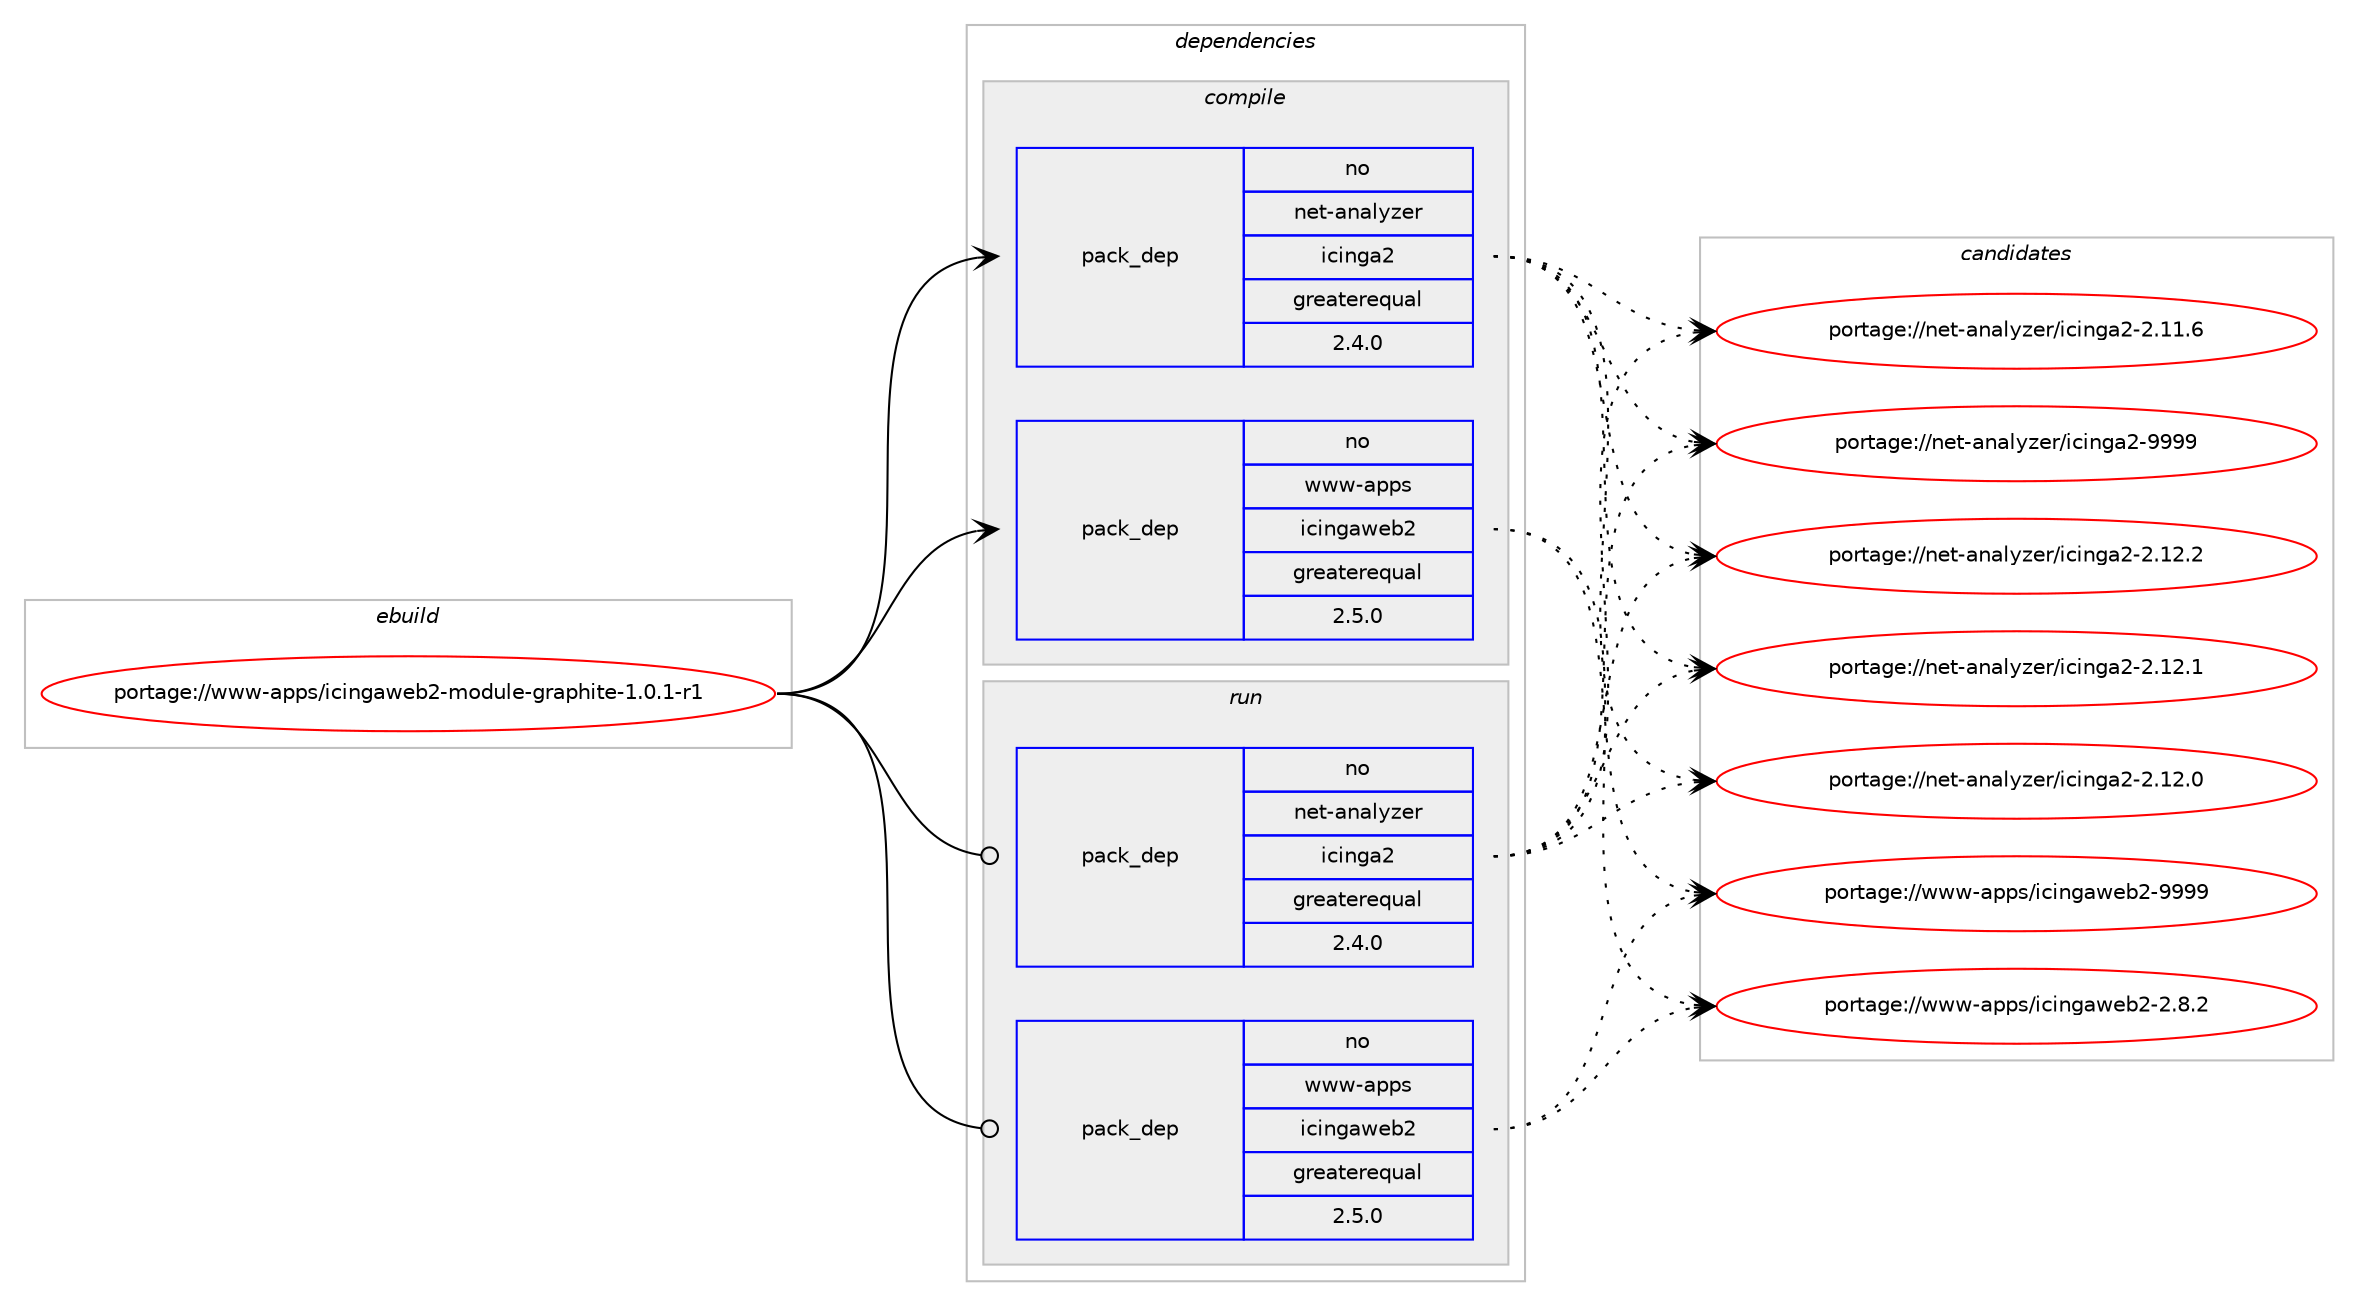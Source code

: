 digraph prolog {

# *************
# Graph options
# *************

newrank=true;
concentrate=true;
compound=true;
graph [rankdir=LR,fontname=Helvetica,fontsize=10,ranksep=1.5];#, ranksep=2.5, nodesep=0.2];
edge  [arrowhead=vee];
node  [fontname=Helvetica,fontsize=10];

# **********
# The ebuild
# **********

subgraph cluster_leftcol {
color=gray;
rank=same;
label=<<i>ebuild</i>>;
id [label="portage://www-apps/icingaweb2-module-graphite-1.0.1-r1", color=red, width=4, href="../www-apps/icingaweb2-module-graphite-1.0.1-r1.svg"];
}

# ****************
# The dependencies
# ****************

subgraph cluster_midcol {
color=gray;
label=<<i>dependencies</i>>;
subgraph cluster_compile {
fillcolor="#eeeeee";
style=filled;
label=<<i>compile</i>>;
subgraph pack1184 {
dependency1318 [label=<<TABLE BORDER="0" CELLBORDER="1" CELLSPACING="0" CELLPADDING="4" WIDTH="220"><TR><TD ROWSPAN="6" CELLPADDING="30">pack_dep</TD></TR><TR><TD WIDTH="110">no</TD></TR><TR><TD>net-analyzer</TD></TR><TR><TD>icinga2</TD></TR><TR><TD>greaterequal</TD></TR><TR><TD>2.4.0</TD></TR></TABLE>>, shape=none, color=blue];
}
id:e -> dependency1318:w [weight=20,style="solid",arrowhead="vee"];
subgraph pack1185 {
dependency1319 [label=<<TABLE BORDER="0" CELLBORDER="1" CELLSPACING="0" CELLPADDING="4" WIDTH="220"><TR><TD ROWSPAN="6" CELLPADDING="30">pack_dep</TD></TR><TR><TD WIDTH="110">no</TD></TR><TR><TD>www-apps</TD></TR><TR><TD>icingaweb2</TD></TR><TR><TD>greaterequal</TD></TR><TR><TD>2.5.0</TD></TR></TABLE>>, shape=none, color=blue];
}
id:e -> dependency1319:w [weight=20,style="solid",arrowhead="vee"];
}
subgraph cluster_compileandrun {
fillcolor="#eeeeee";
style=filled;
label=<<i>compile and run</i>>;
}
subgraph cluster_run {
fillcolor="#eeeeee";
style=filled;
label=<<i>run</i>>;
subgraph pack1186 {
dependency1320 [label=<<TABLE BORDER="0" CELLBORDER="1" CELLSPACING="0" CELLPADDING="4" WIDTH="220"><TR><TD ROWSPAN="6" CELLPADDING="30">pack_dep</TD></TR><TR><TD WIDTH="110">no</TD></TR><TR><TD>net-analyzer</TD></TR><TR><TD>icinga2</TD></TR><TR><TD>greaterequal</TD></TR><TR><TD>2.4.0</TD></TR></TABLE>>, shape=none, color=blue];
}
id:e -> dependency1320:w [weight=20,style="solid",arrowhead="odot"];
subgraph pack1187 {
dependency1321 [label=<<TABLE BORDER="0" CELLBORDER="1" CELLSPACING="0" CELLPADDING="4" WIDTH="220"><TR><TD ROWSPAN="6" CELLPADDING="30">pack_dep</TD></TR><TR><TD WIDTH="110">no</TD></TR><TR><TD>www-apps</TD></TR><TR><TD>icingaweb2</TD></TR><TR><TD>greaterequal</TD></TR><TR><TD>2.5.0</TD></TR></TABLE>>, shape=none, color=blue];
}
id:e -> dependency1321:w [weight=20,style="solid",arrowhead="odot"];
}
}

# **************
# The candidates
# **************

subgraph cluster_choices {
rank=same;
color=gray;
label=<<i>candidates</i>>;

subgraph choice1184 {
color=black;
nodesep=1;
choice110101116459711097108121122101114471059910511010397504557575757 [label="portage://net-analyzer/icinga2-9999", color=red, width=4,href="../net-analyzer/icinga2-9999.svg"];
choice1101011164597110971081211221011144710599105110103975045504649504650 [label="portage://net-analyzer/icinga2-2.12.2", color=red, width=4,href="../net-analyzer/icinga2-2.12.2.svg"];
choice1101011164597110971081211221011144710599105110103975045504649504649 [label="portage://net-analyzer/icinga2-2.12.1", color=red, width=4,href="../net-analyzer/icinga2-2.12.1.svg"];
choice1101011164597110971081211221011144710599105110103975045504649504648 [label="portage://net-analyzer/icinga2-2.12.0", color=red, width=4,href="../net-analyzer/icinga2-2.12.0.svg"];
choice1101011164597110971081211221011144710599105110103975045504649494654 [label="portage://net-analyzer/icinga2-2.11.6", color=red, width=4,href="../net-analyzer/icinga2-2.11.6.svg"];
dependency1318:e -> choice110101116459711097108121122101114471059910511010397504557575757:w [style=dotted,weight="100"];
dependency1318:e -> choice1101011164597110971081211221011144710599105110103975045504649504650:w [style=dotted,weight="100"];
dependency1318:e -> choice1101011164597110971081211221011144710599105110103975045504649504649:w [style=dotted,weight="100"];
dependency1318:e -> choice1101011164597110971081211221011144710599105110103975045504649504648:w [style=dotted,weight="100"];
dependency1318:e -> choice1101011164597110971081211221011144710599105110103975045504649494654:w [style=dotted,weight="100"];
}
subgraph choice1185 {
color=black;
nodesep=1;
choice119119119459711211211547105991051101039711910198504557575757 [label="portage://www-apps/icingaweb2-9999", color=red, width=4,href="../www-apps/icingaweb2-9999.svg"];
choice11911911945971121121154710599105110103971191019850455046564650 [label="portage://www-apps/icingaweb2-2.8.2", color=red, width=4,href="../www-apps/icingaweb2-2.8.2.svg"];
dependency1319:e -> choice119119119459711211211547105991051101039711910198504557575757:w [style=dotted,weight="100"];
dependency1319:e -> choice11911911945971121121154710599105110103971191019850455046564650:w [style=dotted,weight="100"];
}
subgraph choice1186 {
color=black;
nodesep=1;
choice110101116459711097108121122101114471059910511010397504557575757 [label="portage://net-analyzer/icinga2-9999", color=red, width=4,href="../net-analyzer/icinga2-9999.svg"];
choice1101011164597110971081211221011144710599105110103975045504649504650 [label="portage://net-analyzer/icinga2-2.12.2", color=red, width=4,href="../net-analyzer/icinga2-2.12.2.svg"];
choice1101011164597110971081211221011144710599105110103975045504649504649 [label="portage://net-analyzer/icinga2-2.12.1", color=red, width=4,href="../net-analyzer/icinga2-2.12.1.svg"];
choice1101011164597110971081211221011144710599105110103975045504649504648 [label="portage://net-analyzer/icinga2-2.12.0", color=red, width=4,href="../net-analyzer/icinga2-2.12.0.svg"];
choice1101011164597110971081211221011144710599105110103975045504649494654 [label="portage://net-analyzer/icinga2-2.11.6", color=red, width=4,href="../net-analyzer/icinga2-2.11.6.svg"];
dependency1320:e -> choice110101116459711097108121122101114471059910511010397504557575757:w [style=dotted,weight="100"];
dependency1320:e -> choice1101011164597110971081211221011144710599105110103975045504649504650:w [style=dotted,weight="100"];
dependency1320:e -> choice1101011164597110971081211221011144710599105110103975045504649504649:w [style=dotted,weight="100"];
dependency1320:e -> choice1101011164597110971081211221011144710599105110103975045504649504648:w [style=dotted,weight="100"];
dependency1320:e -> choice1101011164597110971081211221011144710599105110103975045504649494654:w [style=dotted,weight="100"];
}
subgraph choice1187 {
color=black;
nodesep=1;
choice119119119459711211211547105991051101039711910198504557575757 [label="portage://www-apps/icingaweb2-9999", color=red, width=4,href="../www-apps/icingaweb2-9999.svg"];
choice11911911945971121121154710599105110103971191019850455046564650 [label="portage://www-apps/icingaweb2-2.8.2", color=red, width=4,href="../www-apps/icingaweb2-2.8.2.svg"];
dependency1321:e -> choice119119119459711211211547105991051101039711910198504557575757:w [style=dotted,weight="100"];
dependency1321:e -> choice11911911945971121121154710599105110103971191019850455046564650:w [style=dotted,weight="100"];
}
}

}
